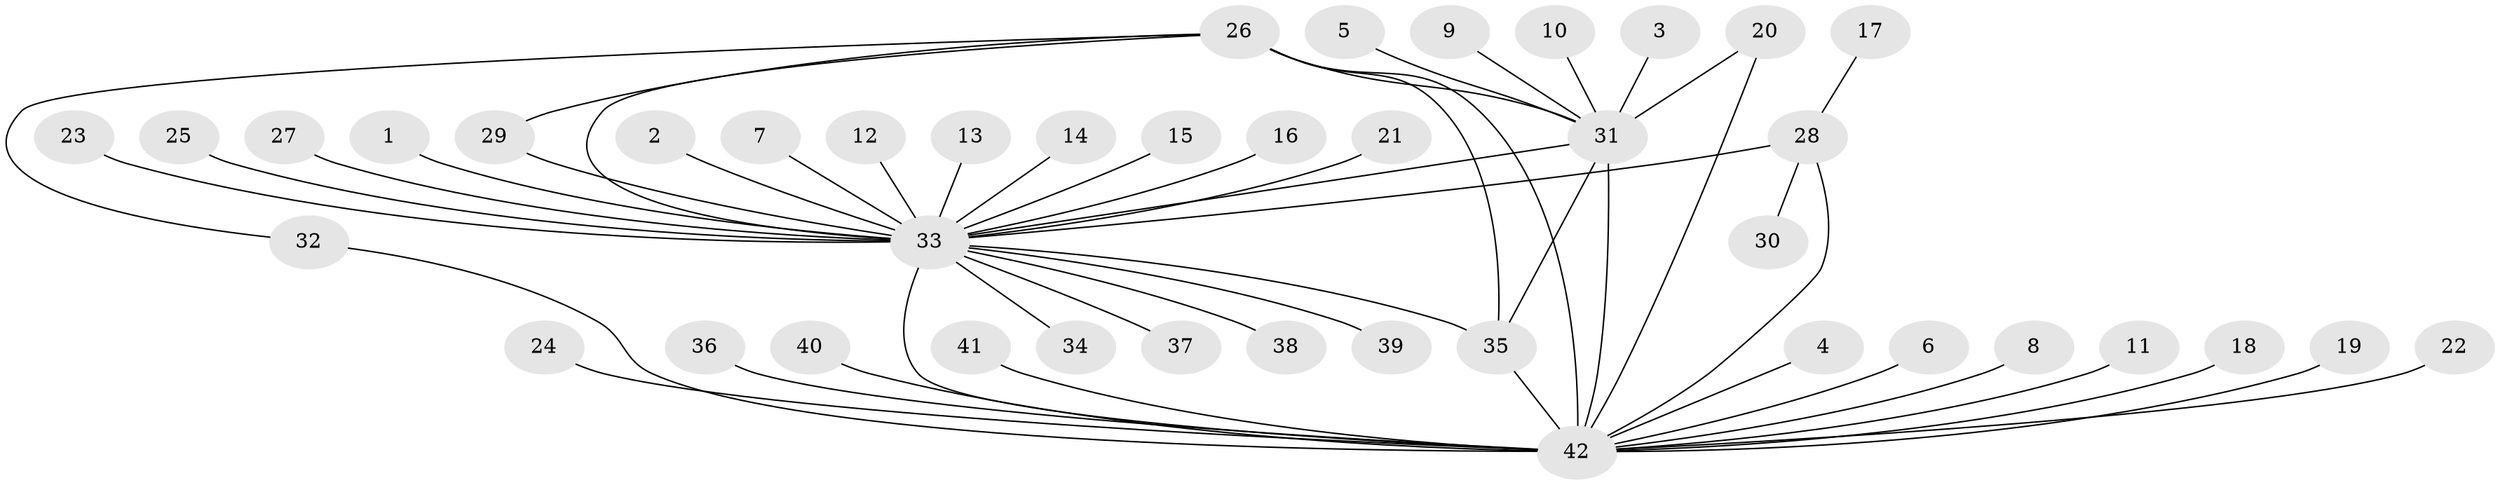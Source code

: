// original degree distribution, {10: 0.03614457831325301, 29: 0.012048192771084338, 1: 0.5903614457831325, 2: 0.1927710843373494, 4: 0.04819277108433735, 3: 0.060240963855421686, 5: 0.024096385542168676, 11: 0.012048192771084338, 6: 0.024096385542168676}
// Generated by graph-tools (version 1.1) at 2025/49/03/09/25 03:49:49]
// undirected, 42 vertices, 51 edges
graph export_dot {
graph [start="1"]
  node [color=gray90,style=filled];
  1;
  2;
  3;
  4;
  5;
  6;
  7;
  8;
  9;
  10;
  11;
  12;
  13;
  14;
  15;
  16;
  17;
  18;
  19;
  20;
  21;
  22;
  23;
  24;
  25;
  26;
  27;
  28;
  29;
  30;
  31;
  32;
  33;
  34;
  35;
  36;
  37;
  38;
  39;
  40;
  41;
  42;
  1 -- 33 [weight=1.0];
  2 -- 33 [weight=1.0];
  3 -- 31 [weight=1.0];
  4 -- 42 [weight=1.0];
  5 -- 31 [weight=1.0];
  6 -- 42 [weight=1.0];
  7 -- 33 [weight=1.0];
  8 -- 42 [weight=1.0];
  9 -- 31 [weight=1.0];
  10 -- 31 [weight=1.0];
  11 -- 42 [weight=1.0];
  12 -- 33 [weight=1.0];
  13 -- 33 [weight=1.0];
  14 -- 33 [weight=1.0];
  15 -- 33 [weight=1.0];
  16 -- 33 [weight=1.0];
  17 -- 28 [weight=1.0];
  18 -- 42 [weight=1.0];
  19 -- 42 [weight=1.0];
  20 -- 31 [weight=1.0];
  20 -- 42 [weight=1.0];
  21 -- 33 [weight=1.0];
  22 -- 42 [weight=1.0];
  23 -- 33 [weight=1.0];
  24 -- 42 [weight=2.0];
  25 -- 33 [weight=1.0];
  26 -- 29 [weight=1.0];
  26 -- 31 [weight=2.0];
  26 -- 32 [weight=1.0];
  26 -- 33 [weight=1.0];
  26 -- 35 [weight=1.0];
  26 -- 42 [weight=1.0];
  27 -- 33 [weight=1.0];
  28 -- 30 [weight=1.0];
  28 -- 33 [weight=1.0];
  28 -- 42 [weight=1.0];
  29 -- 33 [weight=1.0];
  31 -- 33 [weight=2.0];
  31 -- 35 [weight=1.0];
  31 -- 42 [weight=2.0];
  32 -- 42 [weight=1.0];
  33 -- 34 [weight=1.0];
  33 -- 35 [weight=1.0];
  33 -- 37 [weight=1.0];
  33 -- 38 [weight=1.0];
  33 -- 39 [weight=1.0];
  33 -- 42 [weight=4.0];
  35 -- 42 [weight=1.0];
  36 -- 42 [weight=1.0];
  40 -- 42 [weight=1.0];
  41 -- 42 [weight=1.0];
}
